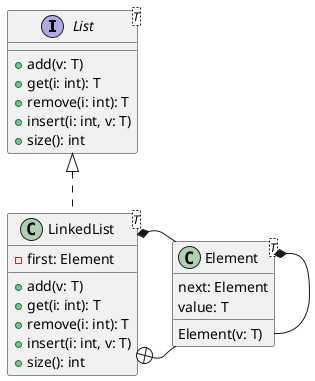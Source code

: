 @startuml
interface List<T>{
	+ add(v: T)
	+ get(i: int): T
	+ remove(i: int): T
	+ insert(i: int, v: T)
	+ size(): int
}

class LinkedList<T> implements List {
	+ add(v: T)
	+ get(i: int): T
	+ remove(i: int): T
	+ insert(i: int, v: T)
	+ size(): int
	- first: Element
}

class Element<T> {
	Element(v: T)
	next: Element
	value: T 
}

LinkedList +-right- Element
LinkedList *-right- Element
Element *-- Element

@enduml
